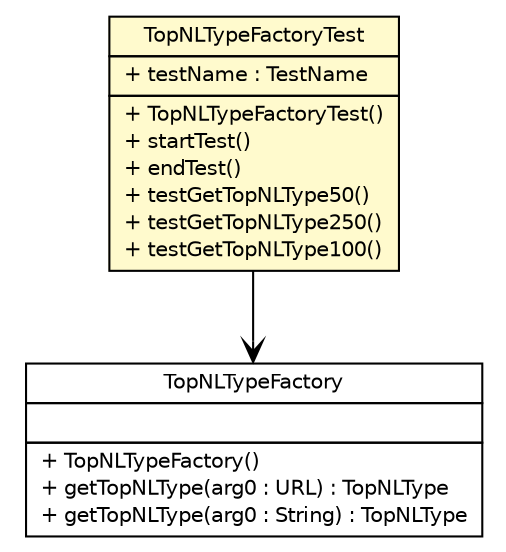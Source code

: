 #!/usr/local/bin/dot
#
# Class diagram 
# Generated by UMLGraph version R5_6-24-gf6e263 (http://www.umlgraph.org/)
#

digraph G {
	edge [fontname="Helvetica",fontsize=10,labelfontname="Helvetica",labelfontsize=10];
	node [fontname="Helvetica",fontsize=10,shape=plaintext];
	nodesep=0.25;
	ranksep=0.5;
	// nl.b3p.topnl.TopNLTypeFactoryTest
	c161 [label=<<table title="nl.b3p.topnl.TopNLTypeFactoryTest" border="0" cellborder="1" cellspacing="0" cellpadding="2" port="p" bgcolor="lemonChiffon" href="./TopNLTypeFactoryTest.html">
		<tr><td><table border="0" cellspacing="0" cellpadding="1">
<tr><td align="center" balign="center"> TopNLTypeFactoryTest </td></tr>
		</table></td></tr>
		<tr><td><table border="0" cellspacing="0" cellpadding="1">
<tr><td align="left" balign="left"> + testName : TestName </td></tr>
		</table></td></tr>
		<tr><td><table border="0" cellspacing="0" cellpadding="1">
<tr><td align="left" balign="left"> + TopNLTypeFactoryTest() </td></tr>
<tr><td align="left" balign="left"> + startTest() </td></tr>
<tr><td align="left" balign="left"> + endTest() </td></tr>
<tr><td align="left" balign="left"> + testGetTopNLType50() </td></tr>
<tr><td align="left" balign="left"> + testGetTopNLType250() </td></tr>
<tr><td align="left" balign="left"> + testGetTopNLType100() </td></tr>
		</table></td></tr>
		</table>>, URL="./TopNLTypeFactoryTest.html", fontname="Helvetica", fontcolor="black", fontsize=10.0];
	// nl.b3p.topnl.TopNLTypeFactoryTest NAVASSOC nl.b3p.topnl.TopNLTypeFactory
	c161:p -> c169:p [taillabel="", label="", headlabel="", fontname="Helvetica", fontcolor="black", fontsize=10.0, color="black", arrowhead=open];
	// nl.b3p.topnl.TopNLTypeFactory
	c169 [label=<<table title="nl.b3p.topnl.TopNLTypeFactory" border="0" cellborder="1" cellspacing="0" cellpadding="2" port="p" href="http://java.sun.com/j2se/1.4.2/docs/api/nl/b3p/topnl/TopNLTypeFactory.html">
		<tr><td><table border="0" cellspacing="0" cellpadding="1">
<tr><td align="center" balign="center"> TopNLTypeFactory </td></tr>
		</table></td></tr>
		<tr><td><table border="0" cellspacing="0" cellpadding="1">
<tr><td align="left" balign="left">  </td></tr>
		</table></td></tr>
		<tr><td><table border="0" cellspacing="0" cellpadding="1">
<tr><td align="left" balign="left"> + TopNLTypeFactory() </td></tr>
<tr><td align="left" balign="left"> + getTopNLType(arg0 : URL) : TopNLType </td></tr>
<tr><td align="left" balign="left"> + getTopNLType(arg0 : String) : TopNLType </td></tr>
		</table></td></tr>
		</table>>, URL="http://java.sun.com/j2se/1.4.2/docs/api/nl/b3p/topnl/TopNLTypeFactory.html", fontname="Helvetica", fontcolor="black", fontsize=10.0];
}

